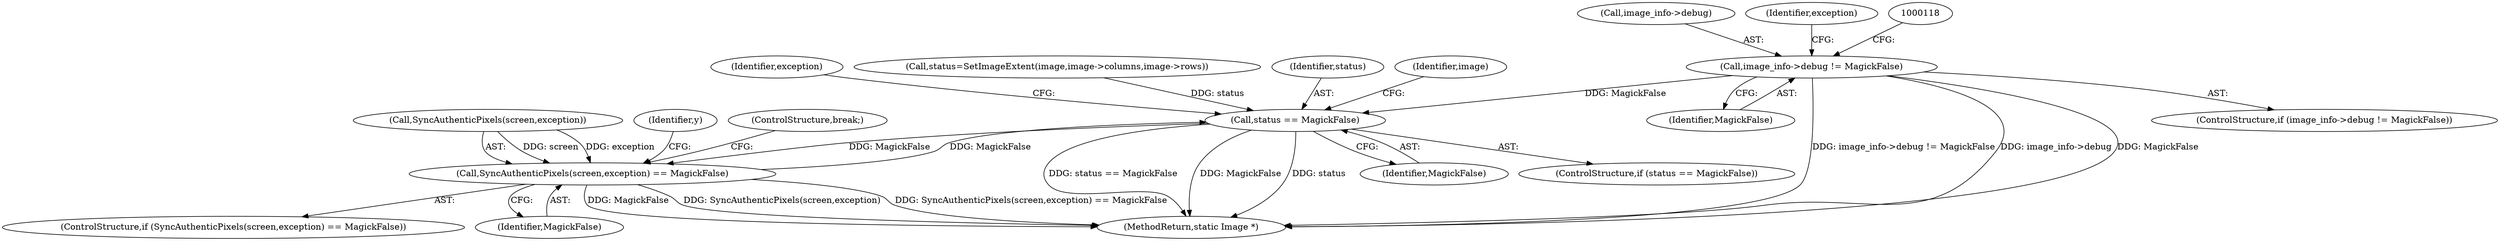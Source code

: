 digraph "0_ImageMagick_f6e9d0d9955e85bdd7540b251cd50d598dacc5e6_55@pointer" {
"1000112" [label="(Call,image_info->debug != MagickFalse)"];
"1000255" [label="(Call,status == MagickFalse)"];
"1000505" [label="(Call,SyncAuthenticPixels(screen,exception) == MagickFalse)"];
"1000116" [label="(Identifier,MagickFalse)"];
"1000519" [label="(MethodReturn,static Image *)"];
"1000260" [label="(Identifier,exception)"];
"1000504" [label="(ControlStructure,if (SyncAuthenticPixels(screen,exception) == MagickFalse))"];
"1000506" [label="(Call,SyncAuthenticPixels(screen,exception))"];
"1000112" [label="(Call,image_info->debug != MagickFalse)"];
"1000445" [label="(Identifier,y)"];
"1000111" [label="(ControlStructure,if (image_info->debug != MagickFalse))"];
"1000244" [label="(Call,status=SetImageExtent(image,image->columns,image->rows))"];
"1000255" [label="(Call,status == MagickFalse)"];
"1000505" [label="(Call,SyncAuthenticPixels(screen,exception) == MagickFalse)"];
"1000257" [label="(Identifier,MagickFalse)"];
"1000254" [label="(ControlStructure,if (status == MagickFalse))"];
"1000509" [label="(Identifier,MagickFalse)"];
"1000510" [label="(ControlStructure,break;)"];
"1000113" [label="(Call,image_info->debug)"];
"1000256" [label="(Identifier,status)"];
"1000128" [label="(Identifier,exception)"];
"1000270" [label="(Identifier,image)"];
"1000112" -> "1000111"  [label="AST: "];
"1000112" -> "1000116"  [label="CFG: "];
"1000113" -> "1000112"  [label="AST: "];
"1000116" -> "1000112"  [label="AST: "];
"1000118" -> "1000112"  [label="CFG: "];
"1000128" -> "1000112"  [label="CFG: "];
"1000112" -> "1000519"  [label="DDG: image_info->debug != MagickFalse"];
"1000112" -> "1000519"  [label="DDG: image_info->debug"];
"1000112" -> "1000519"  [label="DDG: MagickFalse"];
"1000112" -> "1000255"  [label="DDG: MagickFalse"];
"1000255" -> "1000254"  [label="AST: "];
"1000255" -> "1000257"  [label="CFG: "];
"1000256" -> "1000255"  [label="AST: "];
"1000257" -> "1000255"  [label="AST: "];
"1000260" -> "1000255"  [label="CFG: "];
"1000270" -> "1000255"  [label="CFG: "];
"1000255" -> "1000519"  [label="DDG: status == MagickFalse"];
"1000255" -> "1000519"  [label="DDG: MagickFalse"];
"1000255" -> "1000519"  [label="DDG: status"];
"1000244" -> "1000255"  [label="DDG: status"];
"1000505" -> "1000255"  [label="DDG: MagickFalse"];
"1000255" -> "1000505"  [label="DDG: MagickFalse"];
"1000505" -> "1000504"  [label="AST: "];
"1000505" -> "1000509"  [label="CFG: "];
"1000506" -> "1000505"  [label="AST: "];
"1000509" -> "1000505"  [label="AST: "];
"1000510" -> "1000505"  [label="CFG: "];
"1000445" -> "1000505"  [label="CFG: "];
"1000505" -> "1000519"  [label="DDG: MagickFalse"];
"1000505" -> "1000519"  [label="DDG: SyncAuthenticPixels(screen,exception)"];
"1000505" -> "1000519"  [label="DDG: SyncAuthenticPixels(screen,exception) == MagickFalse"];
"1000506" -> "1000505"  [label="DDG: screen"];
"1000506" -> "1000505"  [label="DDG: exception"];
}
